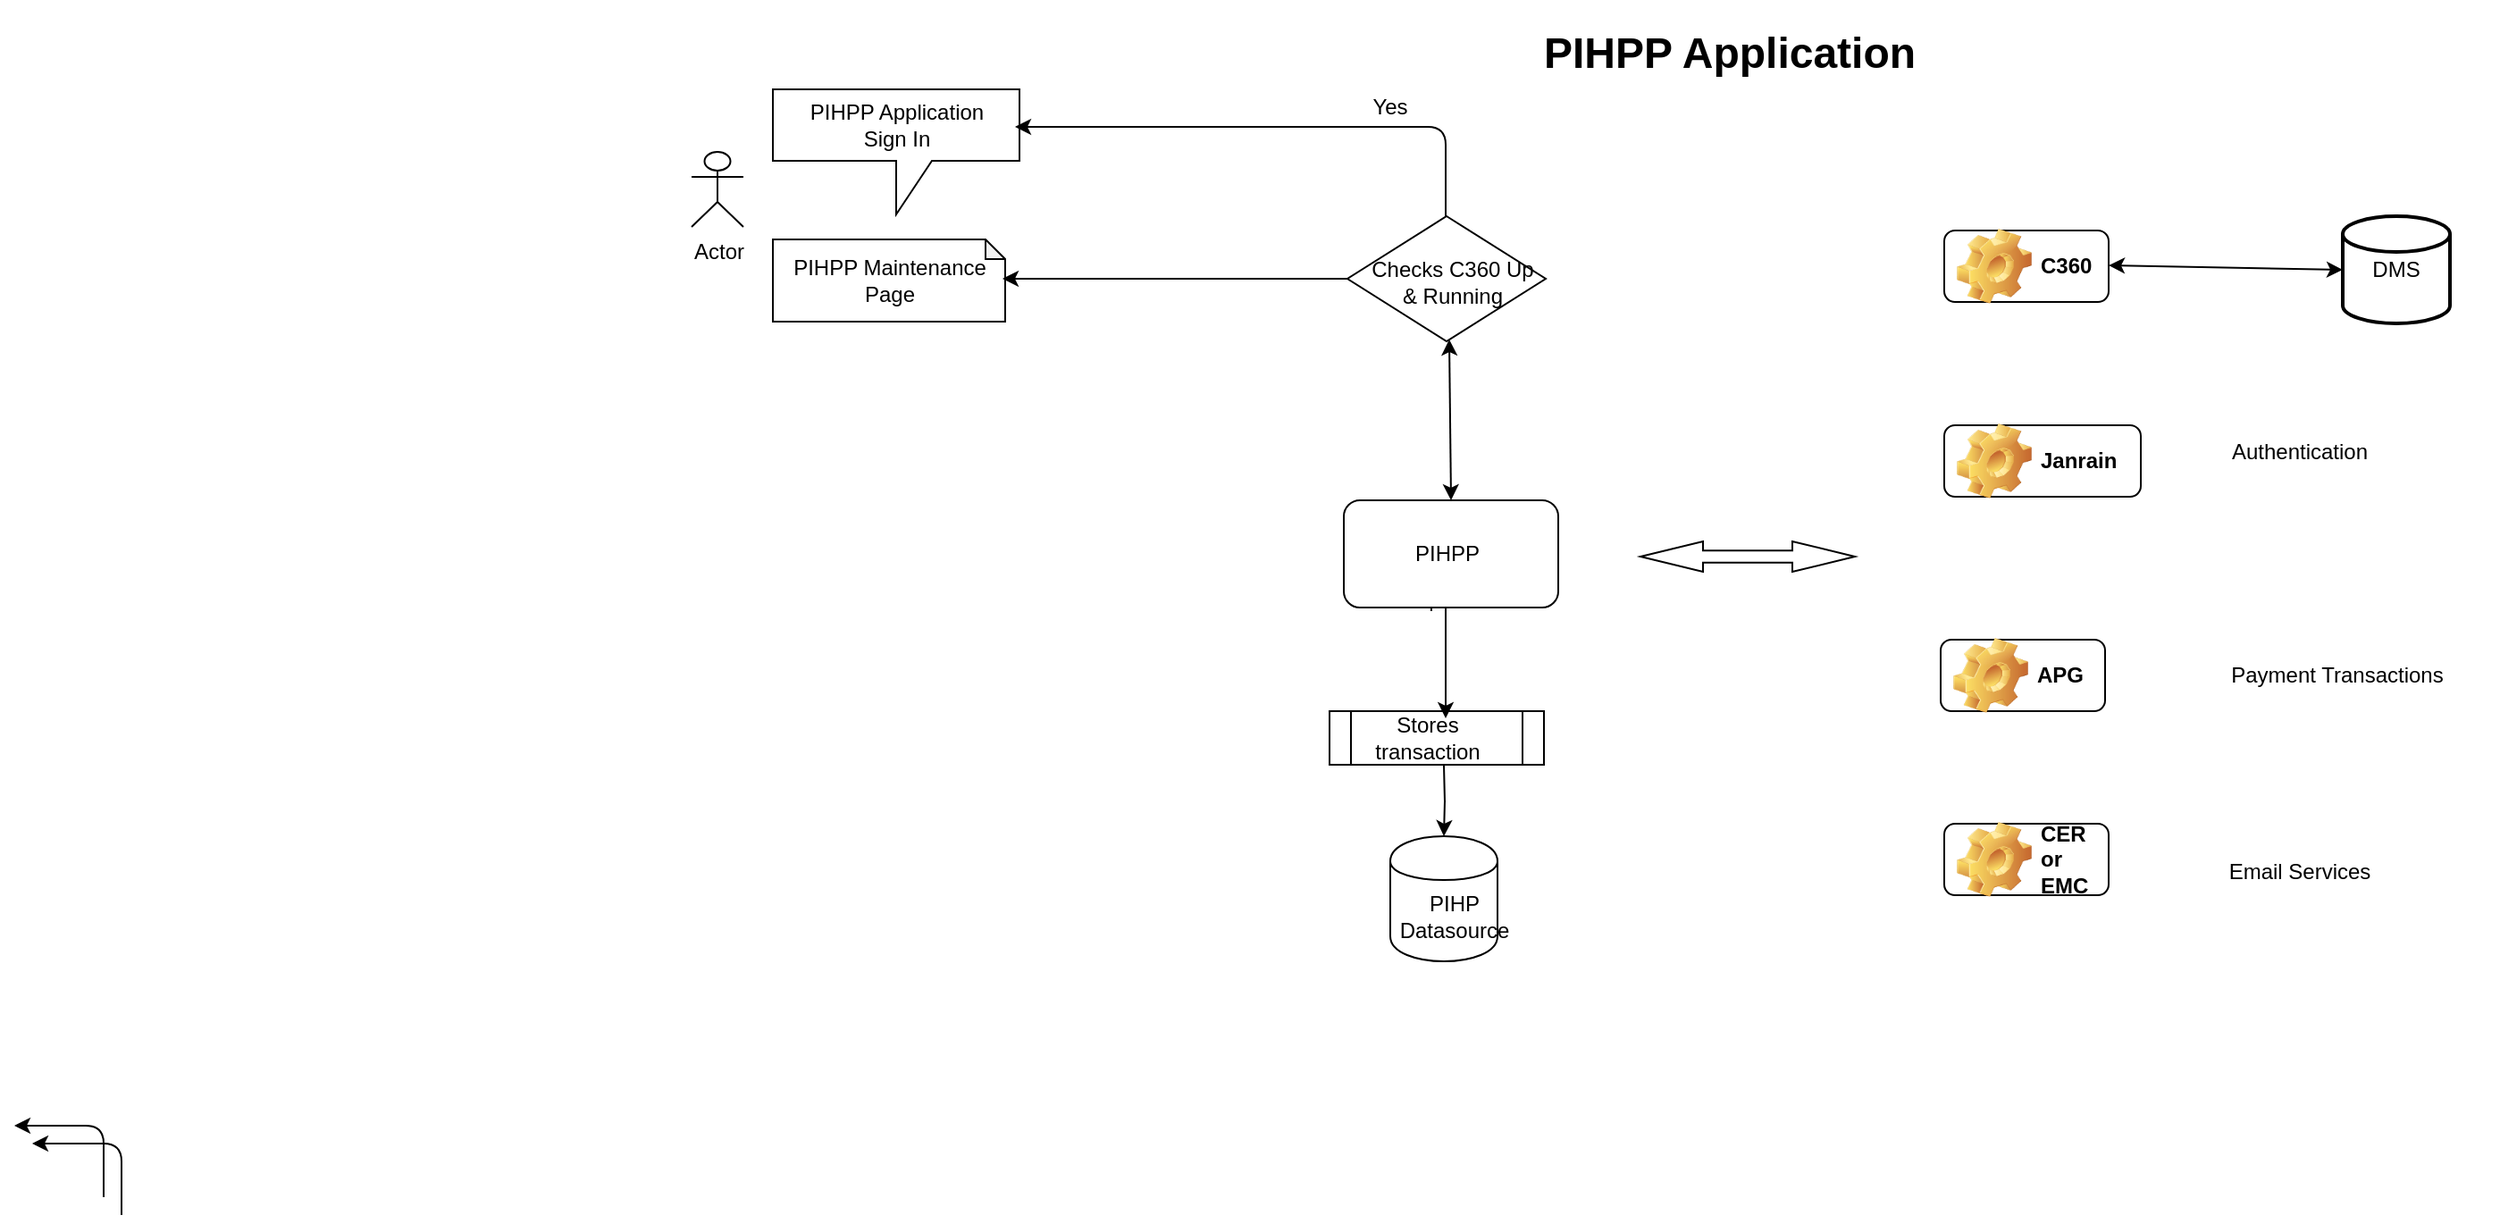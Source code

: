 <mxfile version="10.6.1" type="github"><diagram id="KcXBGDfCuuNoRy-_QxYb" name="Page-1"><mxGraphModel dx="1080" dy="585" grid="1" gridSize="10" guides="1" tooltips="1" connect="1" arrows="1" fold="1" page="1" pageScale="1" pageWidth="850" pageHeight="1100" math="0" shadow="0"><root><mxCell id="0"/><mxCell id="1" parent="0"/><mxCell id="N_L0vkiKHeaPVIso1IfO-16" value="&lt;h1&gt;PIHPP Application&lt;/h1&gt;" style="text;html=1;strokeColor=none;fillColor=none;spacing=5;spacingTop=-20;whiteSpace=wrap;overflow=hidden;rounded=0;" parent="1" vertex="1"><mxGeometry x="1011" y="20" width="220" height="40" as="geometry"/></mxCell><mxCell id="N_L0vkiKHeaPVIso1IfO-32" value="Yes" style="text;html=1;strokeColor=none;fillColor=none;align=center;verticalAlign=middle;whiteSpace=wrap;rounded=0;" parent="1" vertex="1"><mxGeometry x="910" y="60" width="40" height="20" as="geometry"/></mxCell><mxCell id="N_L0vkiKHeaPVIso1IfO-62" value="" style="group" parent="1" vertex="1" connectable="0"><mxGeometry x="896" y="290" width="130" height="258" as="geometry"/></mxCell><mxCell id="N_L0vkiKHeaPVIso1IfO-5" value="" style="shape=process;whiteSpace=wrap;html=1;backgroundOutline=1;" parent="N_L0vkiKHeaPVIso1IfO-62" vertex="1"><mxGeometry y="118" width="120" height="30" as="geometry"/></mxCell><mxCell id="N_L0vkiKHeaPVIso1IfO-60" value="" style="group" parent="N_L0vkiKHeaPVIso1IfO-62" vertex="1" connectable="0"><mxGeometry x="10" width="120" height="258" as="geometry"/></mxCell><object label="" id="N_L0vkiKHeaPVIso1IfO-1"><mxCell style="rounded=1;whiteSpace=wrap;html=1;" parent="N_L0vkiKHeaPVIso1IfO-60" vertex="1"><mxGeometry x="-2" width="120" height="60" as="geometry"/></mxCell></object><mxCell id="N_L0vkiKHeaPVIso1IfO-2" value="PIHPP" style="text;html=1;strokeColor=none;fillColor=none;align=center;verticalAlign=middle;whiteSpace=wrap;rounded=0;" parent="N_L0vkiKHeaPVIso1IfO-60" vertex="1"><mxGeometry x="36" y="20" width="40" height="20" as="geometry"/></mxCell><mxCell id="N_L0vkiKHeaPVIso1IfO-3" value="" style="shape=cylinder;whiteSpace=wrap;html=1;boundedLbl=1;backgroundOutline=1;" parent="N_L0vkiKHeaPVIso1IfO-60" vertex="1"><mxGeometry x="24" y="188" width="60" height="70" as="geometry"/></mxCell><mxCell id="N_L0vkiKHeaPVIso1IfO-4" value="PIHP Datasource" style="text;html=1;strokeColor=none;fillColor=none;align=center;verticalAlign=middle;whiteSpace=wrap;rounded=0;" parent="N_L0vkiKHeaPVIso1IfO-60" vertex="1"><mxGeometry x="15" y="223" width="90" height="20" as="geometry"/></mxCell><mxCell id="N_L0vkiKHeaPVIso1IfO-7" style="edgeStyle=orthogonalEdgeStyle;rounded=0;orthogonalLoop=1;jettySize=auto;html=1;" parent="N_L0vkiKHeaPVIso1IfO-60" edge="1"><mxGeometry relative="1" as="geometry"><mxPoint x="54" y="148" as="sourcePoint"/><mxPoint x="54" y="188" as="targetPoint"/></mxGeometry></mxCell><mxCell id="N_L0vkiKHeaPVIso1IfO-8" style="edgeStyle=orthogonalEdgeStyle;rounded=0;orthogonalLoop=1;jettySize=auto;html=1;entryX=0.5;entryY=0;entryDx=0;entryDy=0;exitX=0.408;exitY=1.033;exitDx=0;exitDy=0;exitPerimeter=0;" parent="N_L0vkiKHeaPVIso1IfO-60" source="N_L0vkiKHeaPVIso1IfO-1" edge="1"><mxGeometry relative="1" as="geometry"><mxPoint x="45" y="82" as="sourcePoint"/><mxPoint x="55" y="122" as="targetPoint"/><Array as="points"><mxPoint x="55" y="60"/></Array></mxGeometry></mxCell><mxCell id="N_L0vkiKHeaPVIso1IfO-9" value="Stores transaction" style="text;html=1;strokeColor=none;fillColor=none;align=center;verticalAlign=middle;whiteSpace=wrap;rounded=0;" parent="N_L0vkiKHeaPVIso1IfO-60" vertex="1"><mxGeometry y="123" width="90" height="20" as="geometry"/></mxCell><mxCell id="N_L0vkiKHeaPVIso1IfO-67" value="" style="group" parent="1" vertex="1" connectable="0"><mxGeometry x="584.5" y="44" width="200" height="242" as="geometry"/></mxCell><mxCell id="N_L0vkiKHeaPVIso1IfO-33" value="&lt;br&gt;&lt;br&gt;PIHPP Application&lt;br&gt;Sign In &lt;br&gt;&lt;br&gt;&lt;br&gt;" style="shape=callout;whiteSpace=wrap;html=1;perimeter=calloutPerimeter;" parent="N_L0vkiKHeaPVIso1IfO-67" vertex="1"><mxGeometry y="16" width="138" height="70" as="geometry"/></mxCell><mxCell id="N_L0vkiKHeaPVIso1IfO-36" value="PIHPP Maintenance Page" style="shape=note;whiteSpace=wrap;html=1;backgroundOutline=1;darkOpacity=0.05;size=11;" parent="N_L0vkiKHeaPVIso1IfO-67" vertex="1"><mxGeometry y="100" width="130" height="46" as="geometry"/></mxCell><mxCell id="N_L0vkiKHeaPVIso1IfO-69" value="" style="endArrow=classic;html=1;" parent="1" edge="1"><mxGeometry width="50" height="50" relative="1" as="geometry"><mxPoint x="961" y="131" as="sourcePoint"/><mxPoint x="720" y="81" as="targetPoint"/><Array as="points"><mxPoint x="961" y="81"/></Array></mxGeometry></mxCell><mxCell id="N_L0vkiKHeaPVIso1IfO-14" value="Actor" style="shape=umlActor;verticalLabelPosition=bottom;labelBackgroundColor=#ffffff;verticalAlign=top;html=1;outlineConnect=0;" parent="1" vertex="1"><mxGeometry x="539" y="95" width="29" height="42" as="geometry"/></mxCell><mxCell id="N_L0vkiKHeaPVIso1IfO-72" value="" style="endArrow=classic;html=1;" parent="1" edge="1"><mxGeometry width="50" height="50" relative="1" as="geometry"><mxPoint x="908" y="166" as="sourcePoint"/><mxPoint x="713" y="166" as="targetPoint"/></mxGeometry></mxCell><mxCell id="N_L0vkiKHeaPVIso1IfO-77" value="" style="endArrow=classic;startArrow=classic;html=1;exitX=0.5;exitY=0;exitDx=0;exitDy=0;" parent="1" source="N_L0vkiKHeaPVIso1IfO-1" edge="1"><mxGeometry width="50" height="50" relative="1" as="geometry"><mxPoint x="962" y="274" as="sourcePoint"/><mxPoint x="963" y="200" as="targetPoint"/></mxGeometry></mxCell><mxCell id="N_L0vkiKHeaPVIso1IfO-10" value="" style="rhombus;whiteSpace=wrap;html=1;" parent="1" vertex="1"><mxGeometry x="906" y="131" width="111" height="70" as="geometry"/></mxCell><mxCell id="N_L0vkiKHeaPVIso1IfO-13" value="Checks C360 Up &amp;amp; Running" style="text;html=1;strokeColor=none;fillColor=none;align=center;verticalAlign=middle;whiteSpace=wrap;rounded=0;" parent="1" vertex="1"><mxGeometry x="915" y="148" width="100" height="40" as="geometry"/></mxCell><mxCell id="N_L0vkiKHeaPVIso1IfO-86" value="" style="group" parent="1" vertex="1" connectable="0"><mxGeometry x="1240" y="131" width="283" height="60" as="geometry"/></mxCell><mxCell id="N_L0vkiKHeaPVIso1IfO-81" value="" style="group" parent="N_L0vkiKHeaPVIso1IfO-86" vertex="1" connectable="0"><mxGeometry width="283" height="60" as="geometry"/></mxCell><mxCell id="N_L0vkiKHeaPVIso1IfO-85" value="" style="group" parent="N_L0vkiKHeaPVIso1IfO-81" vertex="1" connectable="0"><mxGeometry width="283" height="60" as="geometry"/></mxCell><mxCell id="N_L0vkiKHeaPVIso1IfO-83" value="" style="group" parent="N_L0vkiKHeaPVIso1IfO-85" vertex="1" connectable="0"><mxGeometry width="283" height="60" as="geometry"/></mxCell><mxCell id="N_L0vkiKHeaPVIso1IfO-41" value="DMS" style="strokeWidth=2;html=1;shape=mxgraph.flowchart.database;whiteSpace=wrap;" parent="N_L0vkiKHeaPVIso1IfO-83" vertex="1"><mxGeometry x="223" width="60" height="60" as="geometry"/></mxCell><mxCell id="N_L0vkiKHeaPVIso1IfO-64" value="" style="group" parent="N_L0vkiKHeaPVIso1IfO-83" vertex="1" connectable="0"><mxGeometry y="8" width="92" height="40" as="geometry"/></mxCell><mxCell id="N_L0vkiKHeaPVIso1IfO-63" value="" style="group" parent="N_L0vkiKHeaPVIso1IfO-64" vertex="1" connectable="0"><mxGeometry width="92" height="40" as="geometry"/></mxCell><mxCell id="N_L0vkiKHeaPVIso1IfO-53" value="C360" style="label;whiteSpace=wrap;html=1;image=img/clipart/Gear_128x128.png" parent="N_L0vkiKHeaPVIso1IfO-63" vertex="1"><mxGeometry width="92" height="40" as="geometry"/></mxCell><mxCell id="N_L0vkiKHeaPVIso1IfO-58" value="" style="endArrow=classic;startArrow=classic;html=1;entryX=0;entryY=0.5;entryDx=0;entryDy=0;entryPerimeter=0;" parent="N_L0vkiKHeaPVIso1IfO-63" target="N_L0vkiKHeaPVIso1IfO-41" edge="1"><mxGeometry width="50" height="50" relative="1" as="geometry"><mxPoint x="92" y="19.5" as="sourcePoint"/><mxPoint x="179" y="19.5" as="targetPoint"/></mxGeometry></mxCell><mxCell id="N_L0vkiKHeaPVIso1IfO-87" value="" style="endArrow=classic;html=1;" parent="1" edge="1"><mxGeometry width="50" height="50" relative="1" as="geometry"><mxPoint x="210" y="680" as="sourcePoint"/><mxPoint x="160" y="640" as="targetPoint"/><Array as="points"><mxPoint x="210" y="640"/></Array></mxGeometry></mxCell><mxCell id="N_L0vkiKHeaPVIso1IfO-88" value="" style="endArrow=classic;html=1;" parent="1" edge="1"><mxGeometry width="50" height="50" relative="1" as="geometry"><mxPoint x="220" y="690" as="sourcePoint"/><mxPoint x="170" y="650" as="targetPoint"/><Array as="points"><mxPoint x="220" y="650"/></Array></mxGeometry></mxCell><mxCell id="N_L0vkiKHeaPVIso1IfO-98" value="" style="group" parent="1" vertex="1" connectable="0"><mxGeometry x="1248" y="353" width="283" height="60" as="geometry"/></mxCell><mxCell id="N_L0vkiKHeaPVIso1IfO-99" value="" style="group" parent="N_L0vkiKHeaPVIso1IfO-98" vertex="1" connectable="0"><mxGeometry width="283" height="60" as="geometry"/></mxCell><mxCell id="N_L0vkiKHeaPVIso1IfO-100" value="" style="group" parent="N_L0vkiKHeaPVIso1IfO-99" vertex="1" connectable="0"><mxGeometry width="283" height="60" as="geometry"/></mxCell><mxCell id="N_L0vkiKHeaPVIso1IfO-101" value="" style="group" parent="N_L0vkiKHeaPVIso1IfO-100" vertex="1" connectable="0"><mxGeometry width="283" height="60" as="geometry"/></mxCell><mxCell id="N_L0vkiKHeaPVIso1IfO-103" value="" style="group" parent="N_L0vkiKHeaPVIso1IfO-101" vertex="1" connectable="0"><mxGeometry y="8" width="92" height="40" as="geometry"/></mxCell><mxCell id="N_L0vkiKHeaPVIso1IfO-104" value="" style="group" parent="N_L0vkiKHeaPVIso1IfO-103" vertex="1" connectable="0"><mxGeometry width="92" height="40" as="geometry"/></mxCell><mxCell id="N_L0vkiKHeaPVIso1IfO-105" value="APG" style="label;whiteSpace=wrap;html=1;image=img/clipart/Gear_128x128.png" parent="N_L0vkiKHeaPVIso1IfO-104" vertex="1"><mxGeometry x="-10" y="7" width="92" height="40" as="geometry"/></mxCell><mxCell id="P8YDM--yNbJHjQkQEG-U-8" value="Payment Transactions" style="text;html=1;strokeColor=none;fillColor=none;align=center;verticalAlign=middle;whiteSpace=wrap;rounded=0;" vertex="1" parent="N_L0vkiKHeaPVIso1IfO-101"><mxGeometry x="142" y="20" width="140" height="30" as="geometry"/></mxCell><mxCell id="N_L0vkiKHeaPVIso1IfO-90" value="" style="group" parent="1" vertex="1" connectable="0"><mxGeometry x="1240" y="240" width="310" height="60" as="geometry"/></mxCell><mxCell id="N_L0vkiKHeaPVIso1IfO-94" value="" style="group" parent="N_L0vkiKHeaPVIso1IfO-90" vertex="1" connectable="0"><mxGeometry y="8" width="110" height="40" as="geometry"/></mxCell><mxCell id="N_L0vkiKHeaPVIso1IfO-95" value="" style="group" parent="N_L0vkiKHeaPVIso1IfO-94" vertex="1" connectable="0"><mxGeometry width="110" height="40" as="geometry"/></mxCell><mxCell id="N_L0vkiKHeaPVIso1IfO-96" value="Janrain" style="label;whiteSpace=wrap;html=1;image=img/clipart/Gear_128x128.png" parent="N_L0vkiKHeaPVIso1IfO-95" vertex="1"><mxGeometry width="110" height="40" as="geometry"/></mxCell><mxCell id="P8YDM--yNbJHjQkQEG-U-2" value="&lt;div style=&quot;text-align: left&quot;&gt;&lt;span&gt;Authentication&lt;/span&gt;&lt;/div&gt;" style="text;html=1;strokeColor=none;fillColor=none;align=center;verticalAlign=middle;whiteSpace=wrap;rounded=0;" vertex="1" parent="N_L0vkiKHeaPVIso1IfO-90"><mxGeometry x="129" y="8" width="140" height="30" as="geometry"/></mxCell><mxCell id="N_L0vkiKHeaPVIso1IfO-117" value="" style="html=1;shadow=0;dashed=0;align=center;verticalAlign=middle;shape=mxgraph.arrows2.twoWayArrow;dy=0.6;dx=35;" parent="1" vertex="1"><mxGeometry x="1070" y="313" width="120" height="17" as="geometry"/></mxCell><mxCell id="N_L0vkiKHeaPVIso1IfO-112" value="" style="group" parent="1" vertex="1" connectable="0"><mxGeometry x="1240" y="471" width="92" height="40" as="geometry"/></mxCell><mxCell id="N_L0vkiKHeaPVIso1IfO-113" value="" style="group" parent="N_L0vkiKHeaPVIso1IfO-112" vertex="1" connectable="0"><mxGeometry width="92" height="40" as="geometry"/></mxCell><mxCell id="N_L0vkiKHeaPVIso1IfO-114" value="CER or EMC" style="label;whiteSpace=wrap;html=1;image=img/clipart/Gear_128x128.png" parent="N_L0vkiKHeaPVIso1IfO-113" vertex="1"><mxGeometry width="92" height="40" as="geometry"/></mxCell><mxCell id="P8YDM--yNbJHjQkQEG-U-9" value="Email Services" style="text;html=1;strokeColor=none;fillColor=none;align=center;verticalAlign=middle;whiteSpace=wrap;rounded=0;" vertex="1" parent="1"><mxGeometry x="1369" y="483" width="140" height="30" as="geometry"/></mxCell></root></mxGraphModel></diagram></mxfile>